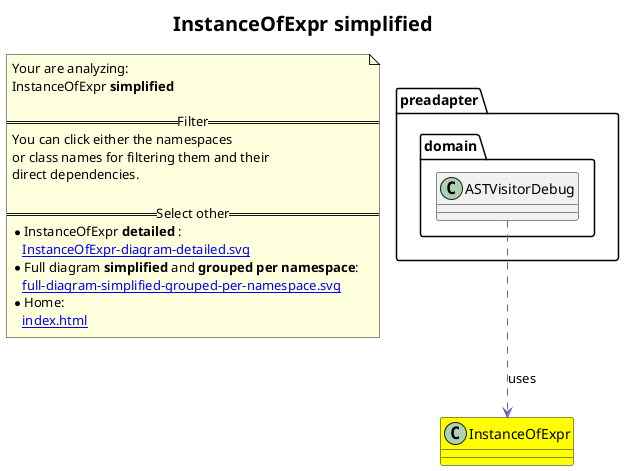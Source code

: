 @startuml
title <size:20>InstanceOfExpr **simplified** </size>
note "Your are analyzing:\nInstanceOfExpr **simplified** \n\n==Filter==\nYou can click either the namespaces \nor class names for filtering them and their\ndirect dependencies.\n\n==Select other==\n* InstanceOfExpr **detailed** :\n   [[InstanceOfExpr-diagram-detailed.svg]]\n* Full diagram **simplified** and **grouped per namespace**:\n   [[full-diagram-simplified-grouped-per-namespace.svg]]\n* Home:\n   [[index.html]]" as FloatingNote
class InstanceOfExpr [[InstanceOfExpr-diagram-simplified.svg]] #yellow {
}
  class preadapter.domain.ASTVisitorDebug [[preadapter.domain.ASTVisitorDebug-diagram-simplified.svg]]  {
  }
 ' *************************************** 
 ' *************************************** 
 ' *************************************** 
' Class relations extracted from namespace:
' 
' Class relations extracted from namespace:
' preadapter.domain
preadapter.domain.ASTVisitorDebug .[#6060BB].> InstanceOfExpr  : uses 
@enduml